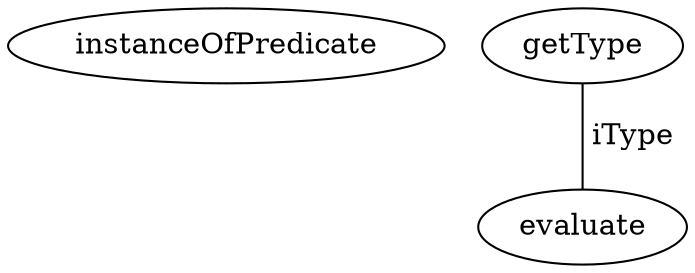 digraph G {
instanceOfPredicate;
getType;
evaluate;
getType -> evaluate [label=" iType", dir=none];
}